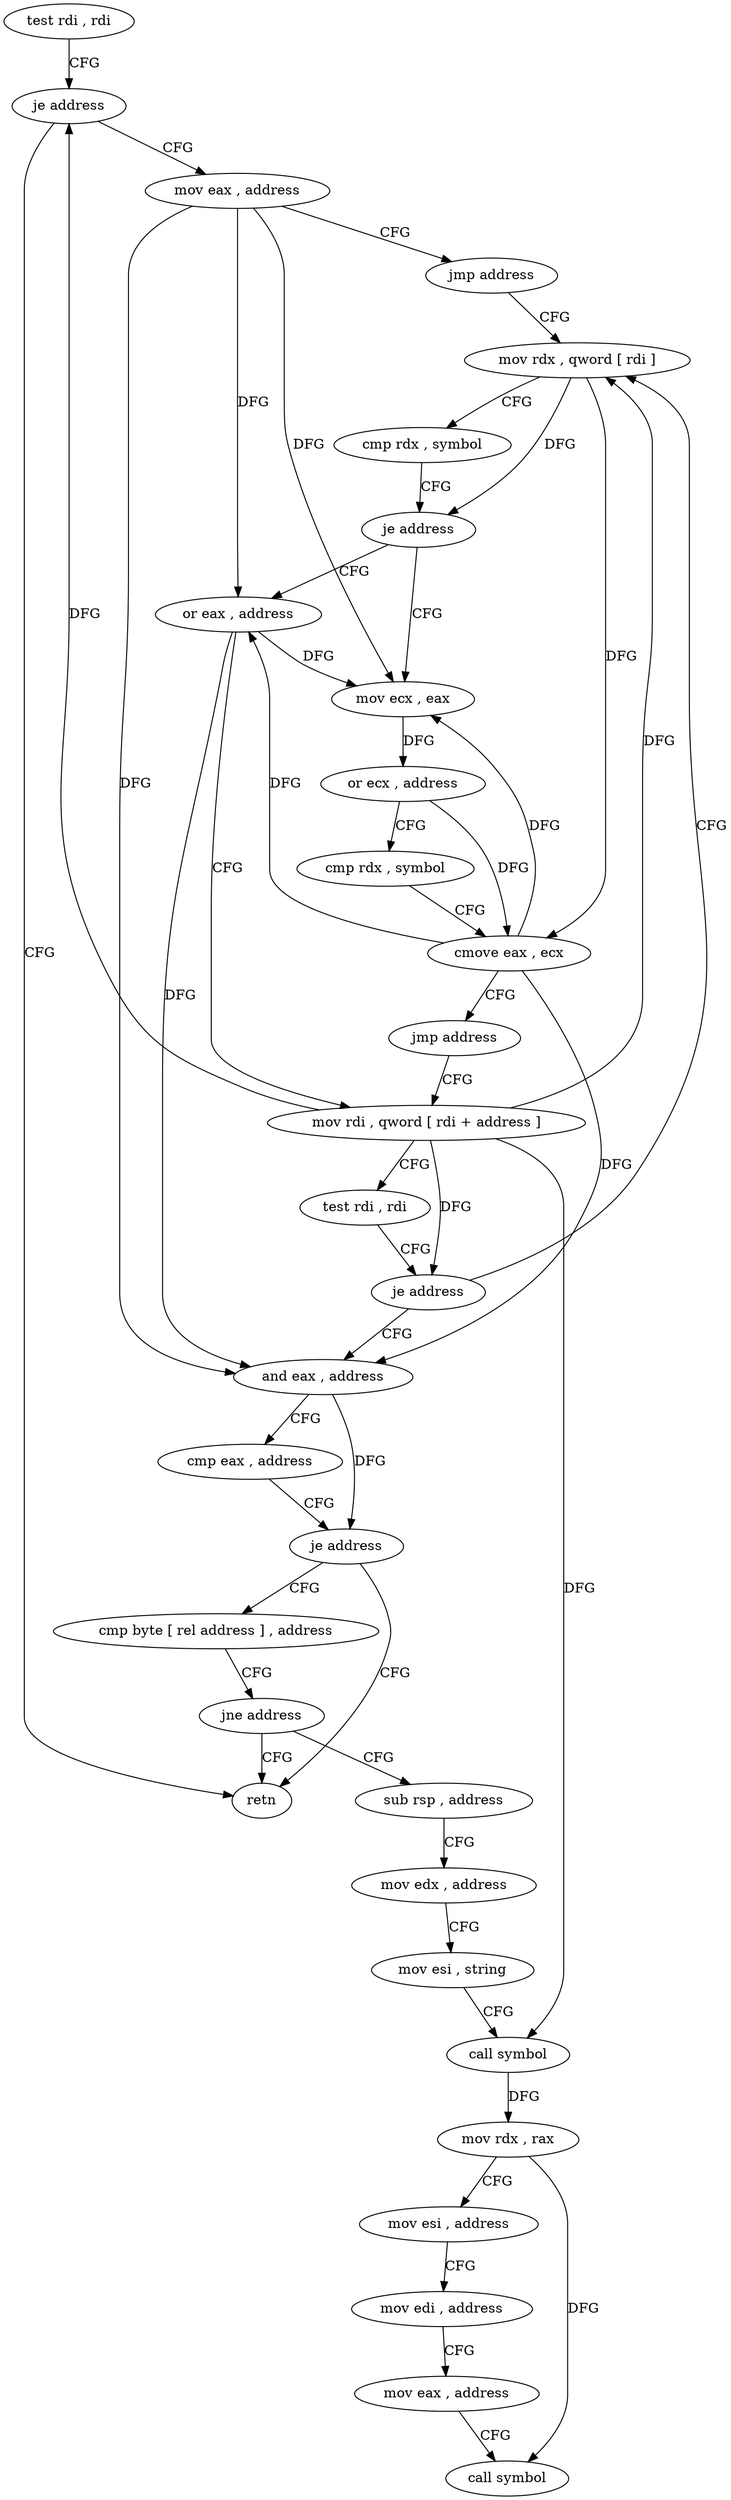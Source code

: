 digraph "func" {
"4254598" [label = "test rdi , rdi" ]
"4254601" [label = "je address" ]
"4254662" [label = "retn" ]
"4254603" [label = "mov eax , address" ]
"4254608" [label = "jmp address" ]
"4254625" [label = "mov rdx , qword [ rdi ]" ]
"4254628" [label = "cmp rdx , symbol" ]
"4254635" [label = "je address" ]
"4254610" [label = "or eax , address" ]
"4254637" [label = "mov ecx , eax" ]
"4254613" [label = "mov rdi , qword [ rdi + address ]" ]
"4254639" [label = "or ecx , address" ]
"4254642" [label = "cmp rdx , symbol" ]
"4254649" [label = "cmove eax , ecx" ]
"4254652" [label = "jmp address" ]
"4254654" [label = "and eax , address" ]
"4254657" [label = "cmp eax , address" ]
"4254660" [label = "je address" ]
"4254664" [label = "cmp byte [ rel address ] , address" ]
"4254620" [label = "test rdi , rdi" ]
"4254623" [label = "je address" ]
"4254671" [label = "jne address" ]
"4254673" [label = "sub rsp , address" ]
"4254677" [label = "mov edx , address" ]
"4254682" [label = "mov esi , string" ]
"4254687" [label = "call symbol" ]
"4254692" [label = "mov rdx , rax" ]
"4254695" [label = "mov esi , address" ]
"4254700" [label = "mov edi , address" ]
"4254705" [label = "mov eax , address" ]
"4254710" [label = "call symbol" ]
"4254598" -> "4254601" [ label = "CFG" ]
"4254601" -> "4254662" [ label = "CFG" ]
"4254601" -> "4254603" [ label = "CFG" ]
"4254603" -> "4254608" [ label = "CFG" ]
"4254603" -> "4254610" [ label = "DFG" ]
"4254603" -> "4254637" [ label = "DFG" ]
"4254603" -> "4254654" [ label = "DFG" ]
"4254608" -> "4254625" [ label = "CFG" ]
"4254625" -> "4254628" [ label = "CFG" ]
"4254625" -> "4254635" [ label = "DFG" ]
"4254625" -> "4254649" [ label = "DFG" ]
"4254628" -> "4254635" [ label = "CFG" ]
"4254635" -> "4254610" [ label = "CFG" ]
"4254635" -> "4254637" [ label = "CFG" ]
"4254610" -> "4254613" [ label = "CFG" ]
"4254610" -> "4254637" [ label = "DFG" ]
"4254610" -> "4254654" [ label = "DFG" ]
"4254637" -> "4254639" [ label = "DFG" ]
"4254613" -> "4254620" [ label = "CFG" ]
"4254613" -> "4254601" [ label = "DFG" ]
"4254613" -> "4254625" [ label = "DFG" ]
"4254613" -> "4254623" [ label = "DFG" ]
"4254613" -> "4254687" [ label = "DFG" ]
"4254639" -> "4254642" [ label = "CFG" ]
"4254639" -> "4254649" [ label = "DFG" ]
"4254642" -> "4254649" [ label = "CFG" ]
"4254649" -> "4254652" [ label = "CFG" ]
"4254649" -> "4254610" [ label = "DFG" ]
"4254649" -> "4254637" [ label = "DFG" ]
"4254649" -> "4254654" [ label = "DFG" ]
"4254652" -> "4254613" [ label = "CFG" ]
"4254654" -> "4254657" [ label = "CFG" ]
"4254654" -> "4254660" [ label = "DFG" ]
"4254657" -> "4254660" [ label = "CFG" ]
"4254660" -> "4254664" [ label = "CFG" ]
"4254660" -> "4254662" [ label = "CFG" ]
"4254664" -> "4254671" [ label = "CFG" ]
"4254620" -> "4254623" [ label = "CFG" ]
"4254623" -> "4254654" [ label = "CFG" ]
"4254623" -> "4254625" [ label = "CFG" ]
"4254671" -> "4254662" [ label = "CFG" ]
"4254671" -> "4254673" [ label = "CFG" ]
"4254673" -> "4254677" [ label = "CFG" ]
"4254677" -> "4254682" [ label = "CFG" ]
"4254682" -> "4254687" [ label = "CFG" ]
"4254687" -> "4254692" [ label = "DFG" ]
"4254692" -> "4254695" [ label = "CFG" ]
"4254692" -> "4254710" [ label = "DFG" ]
"4254695" -> "4254700" [ label = "CFG" ]
"4254700" -> "4254705" [ label = "CFG" ]
"4254705" -> "4254710" [ label = "CFG" ]
}
